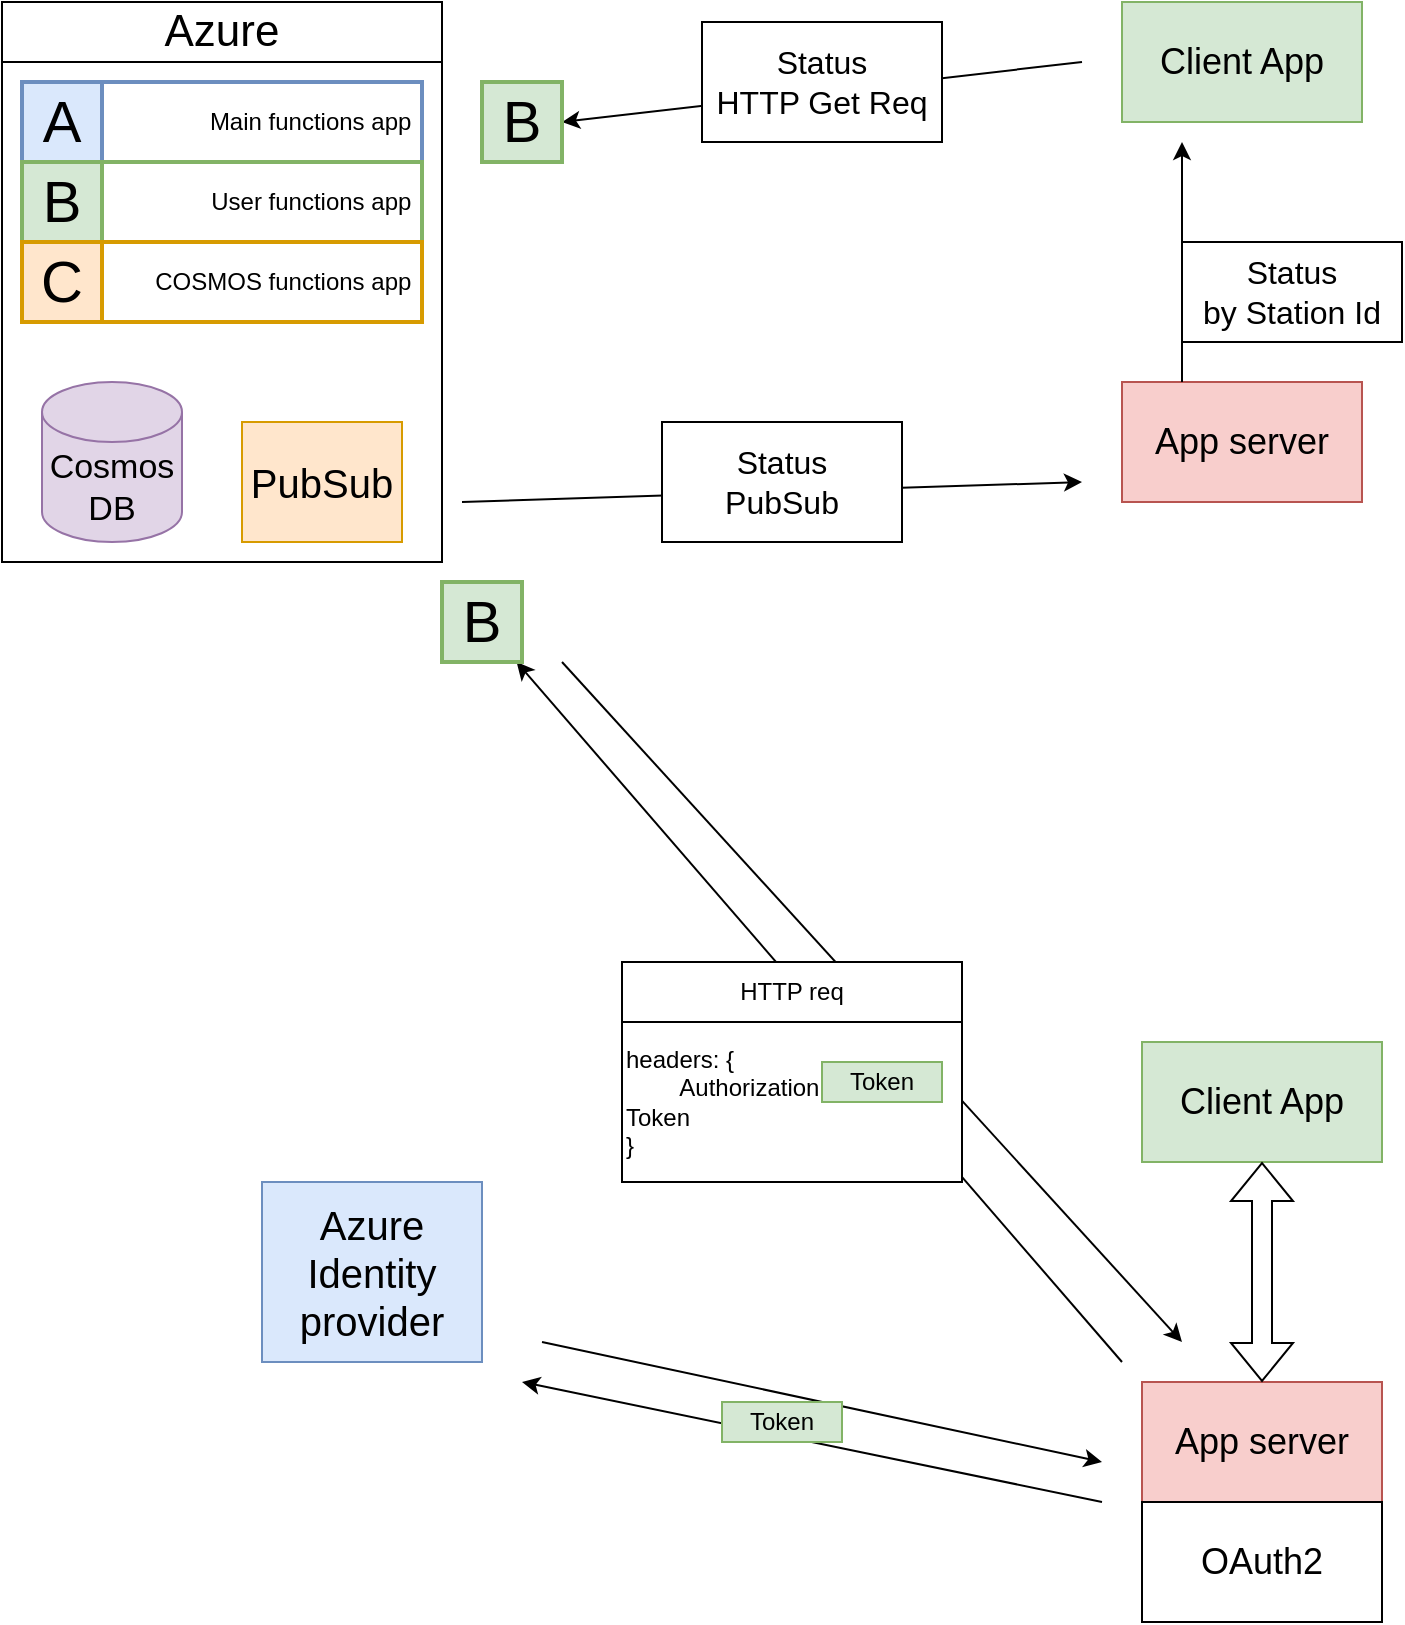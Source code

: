 <mxfile version="22.1.22" type="github">
  <diagram name="Page-1" id="U4XxVE_lrhoj7tFZ85Eu">
    <mxGraphModel dx="1440" dy="982" grid="1" gridSize="10" guides="1" tooltips="1" connect="1" arrows="1" fold="1" page="1" pageScale="1" pageWidth="850" pageHeight="1100" math="0" shadow="0">
      <root>
        <mxCell id="0" />
        <mxCell id="1" parent="0" />
        <mxCell id="Mt_H-fbV9zUOQiiBWVya-1" value="" style="endArrow=classic;html=1;rounded=0;" parent="1" edge="1">
          <mxGeometry width="50" height="50" relative="1" as="geometry">
            <mxPoint x="310" y="570" as="sourcePoint" />
            <mxPoint x="620" y="910" as="targetPoint" />
          </mxGeometry>
        </mxCell>
        <mxCell id="ZNyHvGUWtYXPLLkmg8Z_-25" value="" style="endArrow=classic;html=1;rounded=0;" parent="1" target="ZNyHvGUWtYXPLLkmg8Z_-24" edge="1">
          <mxGeometry width="50" height="50" relative="1" as="geometry">
            <mxPoint x="590" y="920" as="sourcePoint" />
            <mxPoint x="260" y="540" as="targetPoint" />
          </mxGeometry>
        </mxCell>
        <mxCell id="0uyOK0C1Q25ggObMWxDJ-12" value="" style="rounded=0;whiteSpace=wrap;html=1;" parent="1" vertex="1">
          <mxGeometry x="30" y="270" width="220" height="250" as="geometry" />
        </mxCell>
        <mxCell id="0uyOK0C1Q25ggObMWxDJ-1" value="&lt;div&gt;Main functions app&amp;nbsp; &lt;br&gt;&lt;/div&gt;" style="rounded=0;whiteSpace=wrap;html=1;align=right;strokeWidth=2;strokeColor=#6C8EBF;" parent="1" vertex="1">
          <mxGeometry x="40" y="280" width="200" height="40" as="geometry" />
        </mxCell>
        <mxCell id="0uyOK0C1Q25ggObMWxDJ-2" value="&lt;font style=&quot;font-size: 29px;&quot;&gt;A&lt;/font&gt;" style="rounded=0;whiteSpace=wrap;html=1;fillColor=#dae8fc;strokeColor=#6c8ebf;strokeWidth=2;" parent="1" vertex="1">
          <mxGeometry x="40" y="280" width="40" height="40" as="geometry" />
        </mxCell>
        <mxCell id="0uyOK0C1Q25ggObMWxDJ-3" value="&lt;div&gt;User functions app&amp;nbsp; &lt;br&gt;&lt;/div&gt;" style="rounded=0;whiteSpace=wrap;html=1;align=right;strokeWidth=2;strokeColor=#82B366;" parent="1" vertex="1">
          <mxGeometry x="40" y="320" width="200" height="40" as="geometry" />
        </mxCell>
        <mxCell id="0uyOK0C1Q25ggObMWxDJ-4" value="&lt;font style=&quot;font-size: 29px;&quot;&gt;B&lt;/font&gt;" style="rounded=0;whiteSpace=wrap;html=1;fillColor=#d5e8d4;strokeColor=#82B366;strokeWidth=2;" parent="1" vertex="1">
          <mxGeometry x="40" y="320" width="40" height="40" as="geometry" />
        </mxCell>
        <mxCell id="0uyOK0C1Q25ggObMWxDJ-5" value="&lt;div&gt;COSMOS functions app&amp;nbsp; &lt;br&gt;&lt;/div&gt;" style="rounded=0;whiteSpace=wrap;html=1;align=right;strokeWidth=2;strokeColor=#D79B00;" parent="1" vertex="1">
          <mxGeometry x="40" y="360" width="200" height="40" as="geometry" />
        </mxCell>
        <mxCell id="0uyOK0C1Q25ggObMWxDJ-6" value="&lt;font style=&quot;font-size: 29px;&quot;&gt;C&lt;/font&gt;" style="rounded=0;whiteSpace=wrap;html=1;fillColor=#ffe6cc;strokeColor=#d79b00;strokeWidth=2;" parent="1" vertex="1">
          <mxGeometry x="40" y="360" width="40" height="40" as="geometry" />
        </mxCell>
        <mxCell id="0uyOK0C1Q25ggObMWxDJ-9" value="&lt;div style=&quot;font-size: 17px;&quot;&gt;Cosmos&lt;/div&gt;&lt;div style=&quot;font-size: 17px;&quot;&gt;DB&lt;/div&gt;" style="shape=cylinder3;whiteSpace=wrap;html=1;boundedLbl=1;backgroundOutline=1;size=15;fillColor=#e1d5e7;strokeColor=#9673a6;fontSize=17;" parent="1" vertex="1">
          <mxGeometry x="50" y="430" width="70" height="80" as="geometry" />
        </mxCell>
        <mxCell id="0uyOK0C1Q25ggObMWxDJ-10" value="PubSub" style="rounded=0;whiteSpace=wrap;html=1;fillColor=#ffe6cc;strokeColor=#d79b00;fontSize=20;" parent="1" vertex="1">
          <mxGeometry x="150" y="450" width="80" height="60" as="geometry" />
        </mxCell>
        <mxCell id="0uyOK0C1Q25ggObMWxDJ-13" value="Azure" style="rounded=0;whiteSpace=wrap;html=1;fontSize=22;" parent="1" vertex="1">
          <mxGeometry x="30" y="240" width="220" height="30" as="geometry" />
        </mxCell>
        <mxCell id="ZNyHvGUWtYXPLLkmg8Z_-2" value="Client App" style="rounded=0;whiteSpace=wrap;html=1;fontSize=18;fillColor=#d5e8d4;strokeColor=#82b366;" parent="1" vertex="1">
          <mxGeometry x="590" y="240" width="120" height="60" as="geometry" />
        </mxCell>
        <mxCell id="ZNyHvGUWtYXPLLkmg8Z_-3" value="App server" style="rounded=0;whiteSpace=wrap;html=1;fontSize=18;fillColor=#f8cecc;strokeColor=#b85450;" parent="1" vertex="1">
          <mxGeometry x="590" y="430" width="120" height="60" as="geometry" />
        </mxCell>
        <mxCell id="ZNyHvGUWtYXPLLkmg8Z_-4" value="" style="endArrow=classic;html=1;rounded=0;entryX=1;entryY=0.5;entryDx=0;entryDy=0;" parent="1" target="ZNyHvGUWtYXPLLkmg8Z_-26" edge="1">
          <mxGeometry width="50" height="50" relative="1" as="geometry">
            <mxPoint x="570" y="270" as="sourcePoint" />
            <mxPoint x="290" y="300" as="targetPoint" />
          </mxGeometry>
        </mxCell>
        <mxCell id="ZNyHvGUWtYXPLLkmg8Z_-5" value="Status&lt;br style=&quot;font-size: 16px;&quot;&gt;HTTP Get Req" style="rounded=0;whiteSpace=wrap;html=1;fontSize=16;" parent="1" vertex="1">
          <mxGeometry x="380" y="250" width="120" height="60" as="geometry" />
        </mxCell>
        <mxCell id="ZNyHvGUWtYXPLLkmg8Z_-6" value="" style="endArrow=classic;html=1;rounded=0;" parent="1" edge="1">
          <mxGeometry width="50" height="50" relative="1" as="geometry">
            <mxPoint x="260" y="490" as="sourcePoint" />
            <mxPoint x="570" y="480" as="targetPoint" />
          </mxGeometry>
        </mxCell>
        <mxCell id="ZNyHvGUWtYXPLLkmg8Z_-7" value="&lt;div&gt;Status&lt;/div&gt;&lt;div&gt;PubSub&lt;br&gt;&lt;/div&gt;" style="rounded=0;whiteSpace=wrap;html=1;fontSize=16;" parent="1" vertex="1">
          <mxGeometry x="360" y="450" width="120" height="60" as="geometry" />
        </mxCell>
        <mxCell id="ZNyHvGUWtYXPLLkmg8Z_-8" value="" style="endArrow=classic;html=1;rounded=0;exitX=0.25;exitY=0;exitDx=0;exitDy=0;" parent="1" source="ZNyHvGUWtYXPLLkmg8Z_-3" edge="1">
          <mxGeometry width="50" height="50" relative="1" as="geometry">
            <mxPoint x="400" y="420" as="sourcePoint" />
            <mxPoint x="620" y="310" as="targetPoint" />
          </mxGeometry>
        </mxCell>
        <mxCell id="ZNyHvGUWtYXPLLkmg8Z_-9" value="&lt;div&gt;Status&lt;/div&gt;&lt;div&gt;by Station Id&lt;br&gt;&lt;/div&gt;" style="rounded=0;whiteSpace=wrap;html=1;fontSize=16;" parent="1" vertex="1">
          <mxGeometry x="620" y="360" width="110" height="50" as="geometry" />
        </mxCell>
        <mxCell id="ZNyHvGUWtYXPLLkmg8Z_-11" value="Client App" style="rounded=0;whiteSpace=wrap;html=1;fontSize=18;fillColor=#d5e8d4;strokeColor=#82b366;" parent="1" vertex="1">
          <mxGeometry x="600" y="760" width="120" height="60" as="geometry" />
        </mxCell>
        <mxCell id="ZNyHvGUWtYXPLLkmg8Z_-12" value="App server" style="rounded=0;whiteSpace=wrap;html=1;fontSize=18;fillColor=#f8cecc;strokeColor=#b85450;" parent="1" vertex="1">
          <mxGeometry x="600" y="930" width="120" height="60" as="geometry" />
        </mxCell>
        <mxCell id="ZNyHvGUWtYXPLLkmg8Z_-13" value="&lt;font style=&quot;font-size: 20px;&quot;&gt;Azure Identity&lt;br style=&quot;font-size: 20px;&quot;&gt;provider&lt;br style=&quot;font-size: 20px;&quot;&gt;&lt;/font&gt;" style="rounded=0;whiteSpace=wrap;html=1;fontSize=20;fillColor=#dae8fc;strokeColor=#6c8ebf;" parent="1" vertex="1">
          <mxGeometry x="160" y="830" width="110" height="90" as="geometry" />
        </mxCell>
        <mxCell id="ZNyHvGUWtYXPLLkmg8Z_-14" value="" style="endArrow=classic;html=1;rounded=0;" parent="1" edge="1">
          <mxGeometry width="50" height="50" relative="1" as="geometry">
            <mxPoint x="580" y="990" as="sourcePoint" />
            <mxPoint x="290" y="930" as="targetPoint" />
          </mxGeometry>
        </mxCell>
        <mxCell id="ZNyHvGUWtYXPLLkmg8Z_-15" value="" style="endArrow=classic;html=1;rounded=0;" parent="1" edge="1">
          <mxGeometry width="50" height="50" relative="1" as="geometry">
            <mxPoint x="300" y="910" as="sourcePoint" />
            <mxPoint x="580" y="970" as="targetPoint" />
          </mxGeometry>
        </mxCell>
        <mxCell id="ZNyHvGUWtYXPLLkmg8Z_-16" value="OAuth2" style="rounded=0;whiteSpace=wrap;html=1;fontSize=18;" parent="1" vertex="1">
          <mxGeometry x="600" y="990" width="120" height="60" as="geometry" />
        </mxCell>
        <mxCell id="ZNyHvGUWtYXPLLkmg8Z_-17" value="Token" style="rounded=0;whiteSpace=wrap;html=1;fillColor=#d5e8d4;strokeColor=#82b366;" parent="1" vertex="1">
          <mxGeometry x="390" y="940" width="60" height="20" as="geometry" />
        </mxCell>
        <mxCell id="ZNyHvGUWtYXPLLkmg8Z_-18" value="" style="endArrow=classic;html=1;rounded=0;" parent="1" source="ZNyHvGUWtYXPLLkmg8Z_-24" edge="1">
          <mxGeometry width="50" height="50" relative="1" as="geometry">
            <mxPoint x="590" y="920" as="sourcePoint" />
            <mxPoint x="260" y="540" as="targetPoint" />
          </mxGeometry>
        </mxCell>
        <mxCell id="ZNyHvGUWtYXPLLkmg8Z_-19" value="HTTP req" style="rounded=0;whiteSpace=wrap;html=1;" parent="1" vertex="1">
          <mxGeometry x="340" y="720" width="170" height="30" as="geometry" />
        </mxCell>
        <mxCell id="ZNyHvGUWtYXPLLkmg8Z_-20" value="headers: {&lt;br&gt;&lt;div&gt;&lt;span style=&quot;white-space: pre;&quot;&gt;&#x9;&lt;/span&gt;Authorization: Bearer&amp;nbsp; Token&lt;/div&gt;&lt;div&gt;}&lt;br&gt;&lt;/div&gt;" style="rounded=0;whiteSpace=wrap;html=1;align=left;" parent="1" vertex="1">
          <mxGeometry x="340" y="750" width="170" height="80" as="geometry" />
        </mxCell>
        <mxCell id="ZNyHvGUWtYXPLLkmg8Z_-21" value="Token" style="rounded=0;whiteSpace=wrap;html=1;fillColor=#d5e8d4;strokeColor=#82b366;" parent="1" vertex="1">
          <mxGeometry x="440" y="770" width="60" height="20" as="geometry" />
        </mxCell>
        <mxCell id="ZNyHvGUWtYXPLLkmg8Z_-24" value="&lt;font style=&quot;font-size: 29px;&quot;&gt;B&lt;/font&gt;" style="rounded=0;whiteSpace=wrap;html=1;fillColor=#d5e8d4;strokeColor=#82B366;strokeWidth=2;" parent="1" vertex="1">
          <mxGeometry x="250" y="530" width="40" height="40" as="geometry" />
        </mxCell>
        <mxCell id="ZNyHvGUWtYXPLLkmg8Z_-26" value="&lt;font style=&quot;font-size: 29px;&quot;&gt;B&lt;/font&gt;" style="rounded=0;whiteSpace=wrap;html=1;fillColor=#d5e8d4;strokeColor=#82B366;strokeWidth=2;" parent="1" vertex="1">
          <mxGeometry x="270" y="280" width="40" height="40" as="geometry" />
        </mxCell>
        <mxCell id="Z9_RVRDp79np2UPNwhJm-1" value="" style="shape=flexArrow;endArrow=classic;startArrow=classic;html=1;rounded=0;exitX=0.5;exitY=0;exitDx=0;exitDy=0;" parent="1" source="ZNyHvGUWtYXPLLkmg8Z_-12" edge="1">
          <mxGeometry width="100" height="100" relative="1" as="geometry">
            <mxPoint x="570" y="925" as="sourcePoint" />
            <mxPoint x="660" y="820" as="targetPoint" />
          </mxGeometry>
        </mxCell>
      </root>
    </mxGraphModel>
  </diagram>
</mxfile>
